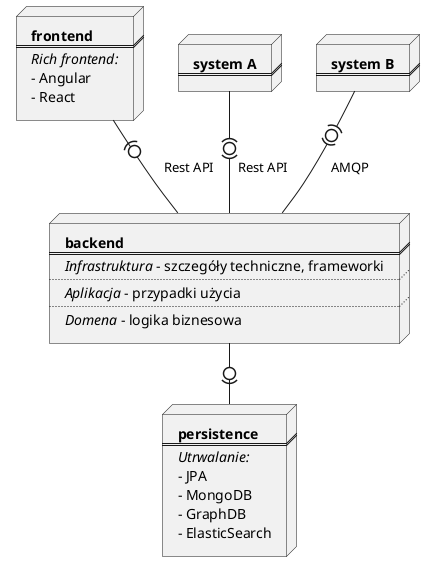 @startuml
  node frontend [
    <b>frontend</b>
    ====
    <i>Rich frontend:</i>
    - Angular
    - React
  ]
  node persistence [
    <b>persistence</b>
    ====
    <i>Utrwalanie:</i>
    - JPA
    - MongoDB
    - GraphDB
    - ElasticSearch
  ]
  node systemA [
    <b>system A</b>
    ====
  ]
  node systemB [
    <b>system B</b>
    ====
  ]
  node backend [
    <b>backend</b>
    ====
    <i>Infrastruktura</i> - szczegóły techniczne, frameworki
    ....
    <i>Aplikacja</i> - przypadki użycia
    ....
    <i>Domena</i> - logika biznesowa
  ]
  frontend -(0- backend: Rest API
  backend -0)- persistence
  systemA -(0)- backend: Rest API
  systemB -(0)- backend: AMQP
@enduml
